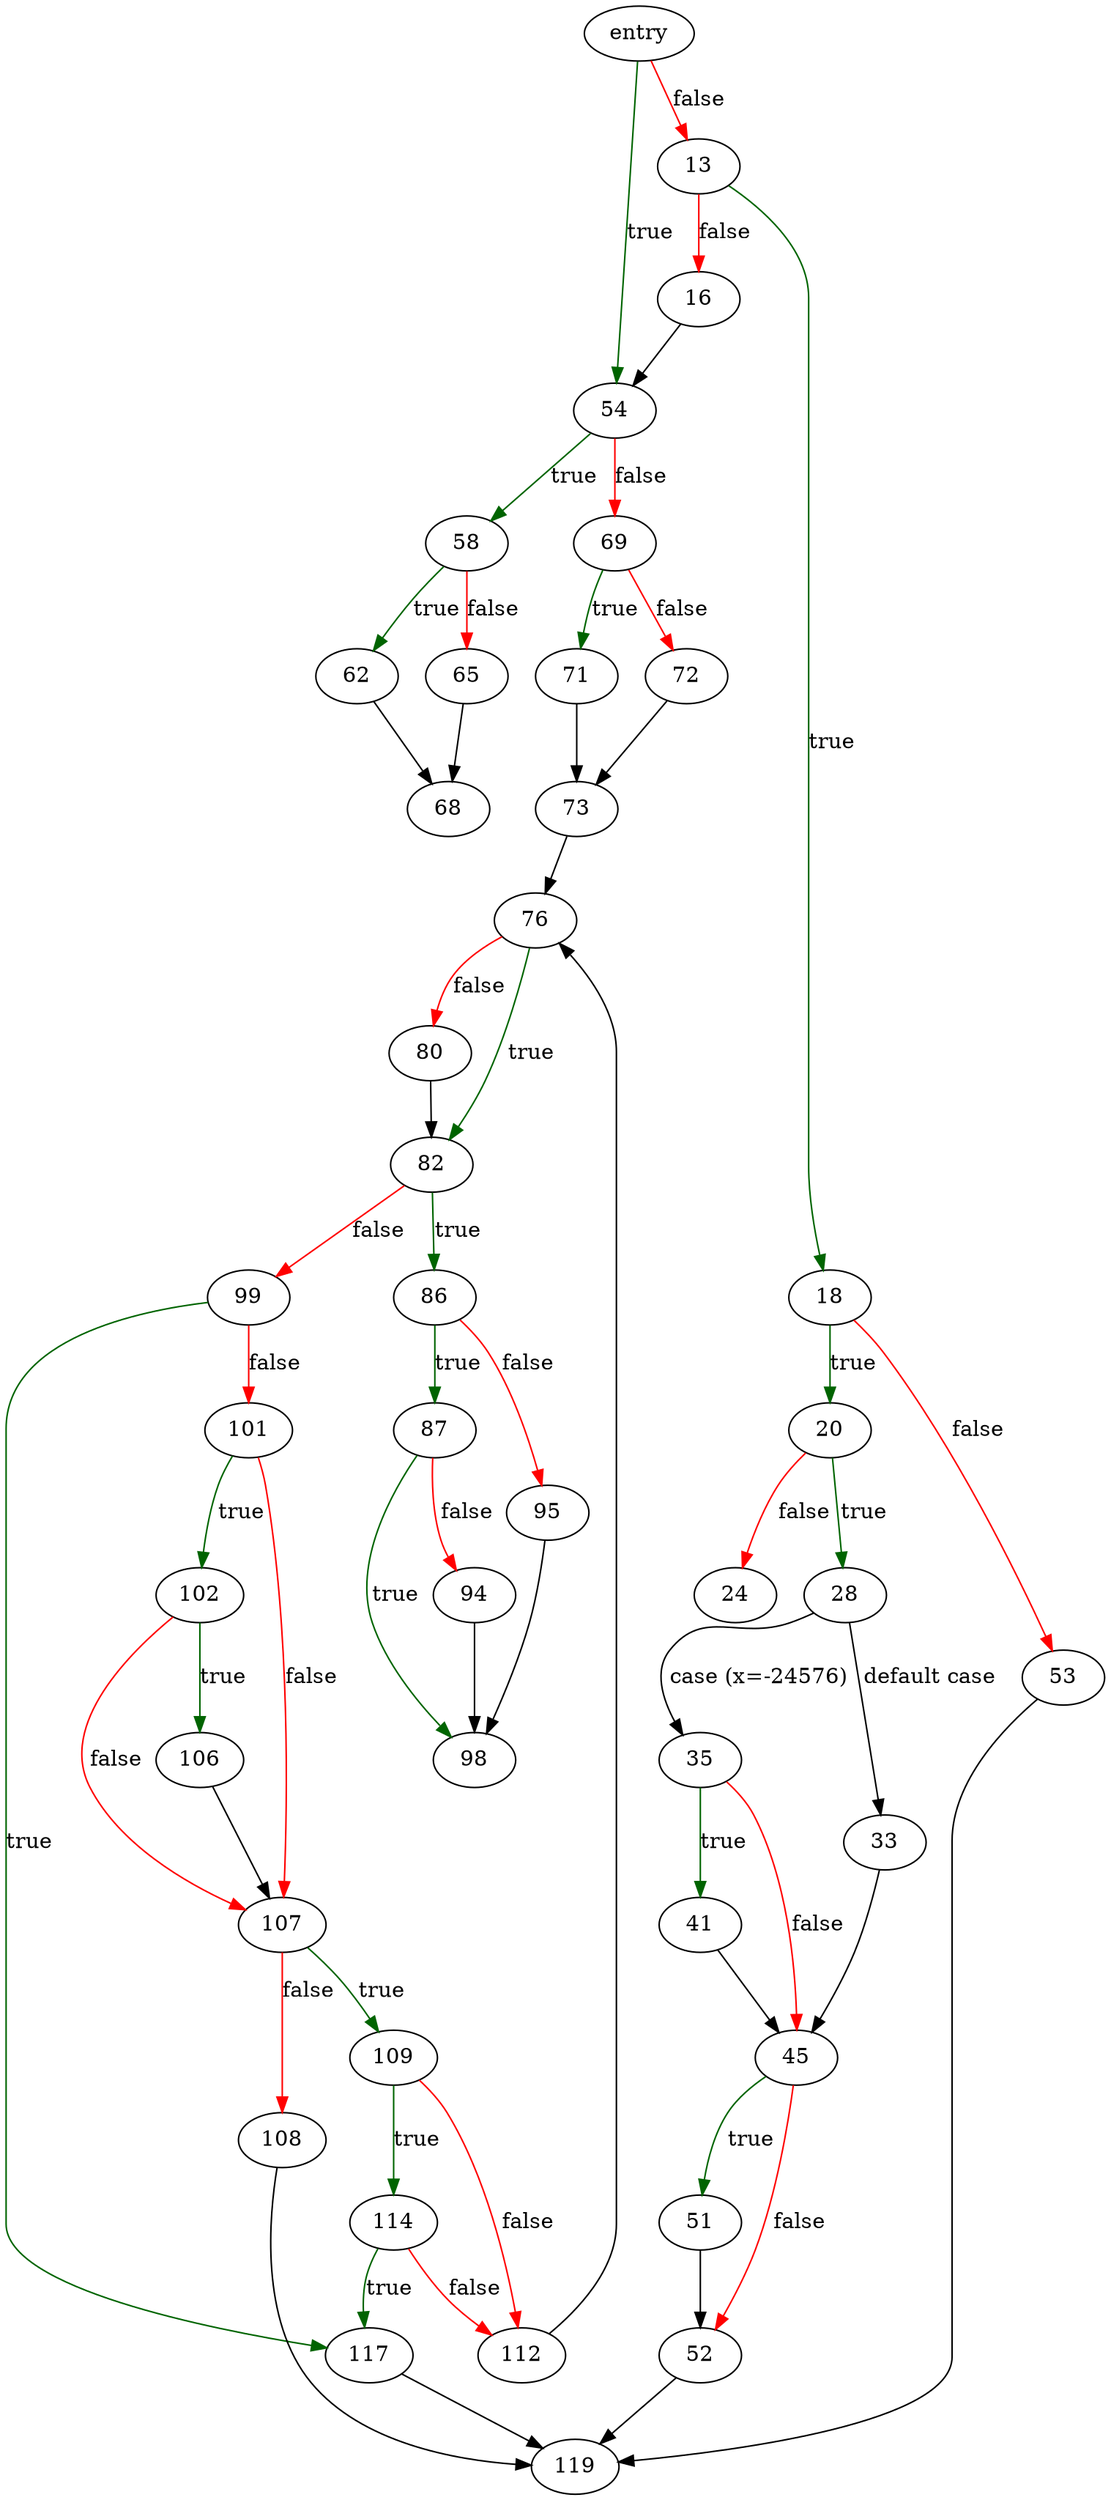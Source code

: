 digraph "skip" {
	// Node definitions.
	5 [label=entry];
	13;
	16;
	18;
	20;
	24;
	28;
	33;
	35;
	41;
	45;
	51;
	52;
	53;
	54;
	58;
	62;
	65;
	68;
	69;
	71;
	72;
	73;
	76;
	80;
	82;
	86;
	87;
	94;
	95;
	98;
	99;
	101;
	102;
	106;
	107;
	108;
	109;
	112;
	114;
	117;
	119;

	// Edge definitions.
	5 -> 13 [
		color=red
		label=false
	];
	5 -> 54 [
		color=darkgreen
		label=true
	];
	13 -> 16 [
		color=red
		label=false
	];
	13 -> 18 [
		color=darkgreen
		label=true
	];
	16 -> 54;
	18 -> 20 [
		color=darkgreen
		label=true
	];
	18 -> 53 [
		color=red
		label=false
	];
	20 -> 24 [
		color=red
		label=false
	];
	20 -> 28 [
		color=darkgreen
		label=true
	];
	28 -> 33 [label="default case"];
	28 -> 35 [label="case (x=-24576)"];
	33 -> 45;
	35 -> 41 [
		color=darkgreen
		label=true
	];
	35 -> 45 [
		color=red
		label=false
	];
	41 -> 45;
	45 -> 51 [
		color=darkgreen
		label=true
	];
	45 -> 52 [
		color=red
		label=false
	];
	51 -> 52;
	52 -> 119;
	53 -> 119;
	54 -> 58 [
		color=darkgreen
		label=true
	];
	54 -> 69 [
		color=red
		label=false
	];
	58 -> 62 [
		color=darkgreen
		label=true
	];
	58 -> 65 [
		color=red
		label=false
	];
	62 -> 68;
	65 -> 68;
	69 -> 71 [
		color=darkgreen
		label=true
	];
	69 -> 72 [
		color=red
		label=false
	];
	71 -> 73;
	72 -> 73;
	73 -> 76;
	76 -> 80 [
		color=red
		label=false
	];
	76 -> 82 [
		color=darkgreen
		label=true
	];
	80 -> 82;
	82 -> 86 [
		color=darkgreen
		label=true
	];
	82 -> 99 [
		color=red
		label=false
	];
	86 -> 87 [
		color=darkgreen
		label=true
	];
	86 -> 95 [
		color=red
		label=false
	];
	87 -> 94 [
		color=red
		label=false
	];
	87 -> 98 [
		color=darkgreen
		label=true
	];
	94 -> 98;
	95 -> 98;
	99 -> 101 [
		color=red
		label=false
	];
	99 -> 117 [
		color=darkgreen
		label=true
	];
	101 -> 102 [
		color=darkgreen
		label=true
	];
	101 -> 107 [
		color=red
		label=false
	];
	102 -> 106 [
		color=darkgreen
		label=true
	];
	102 -> 107 [
		color=red
		label=false
	];
	106 -> 107;
	107 -> 108 [
		color=red
		label=false
	];
	107 -> 109 [
		color=darkgreen
		label=true
	];
	108 -> 119;
	109 -> 112 [
		color=red
		label=false
	];
	109 -> 114 [
		color=darkgreen
		label=true
	];
	112 -> 76;
	114 -> 112 [
		color=red
		label=false
	];
	114 -> 117 [
		color=darkgreen
		label=true
	];
	117 -> 119;
}